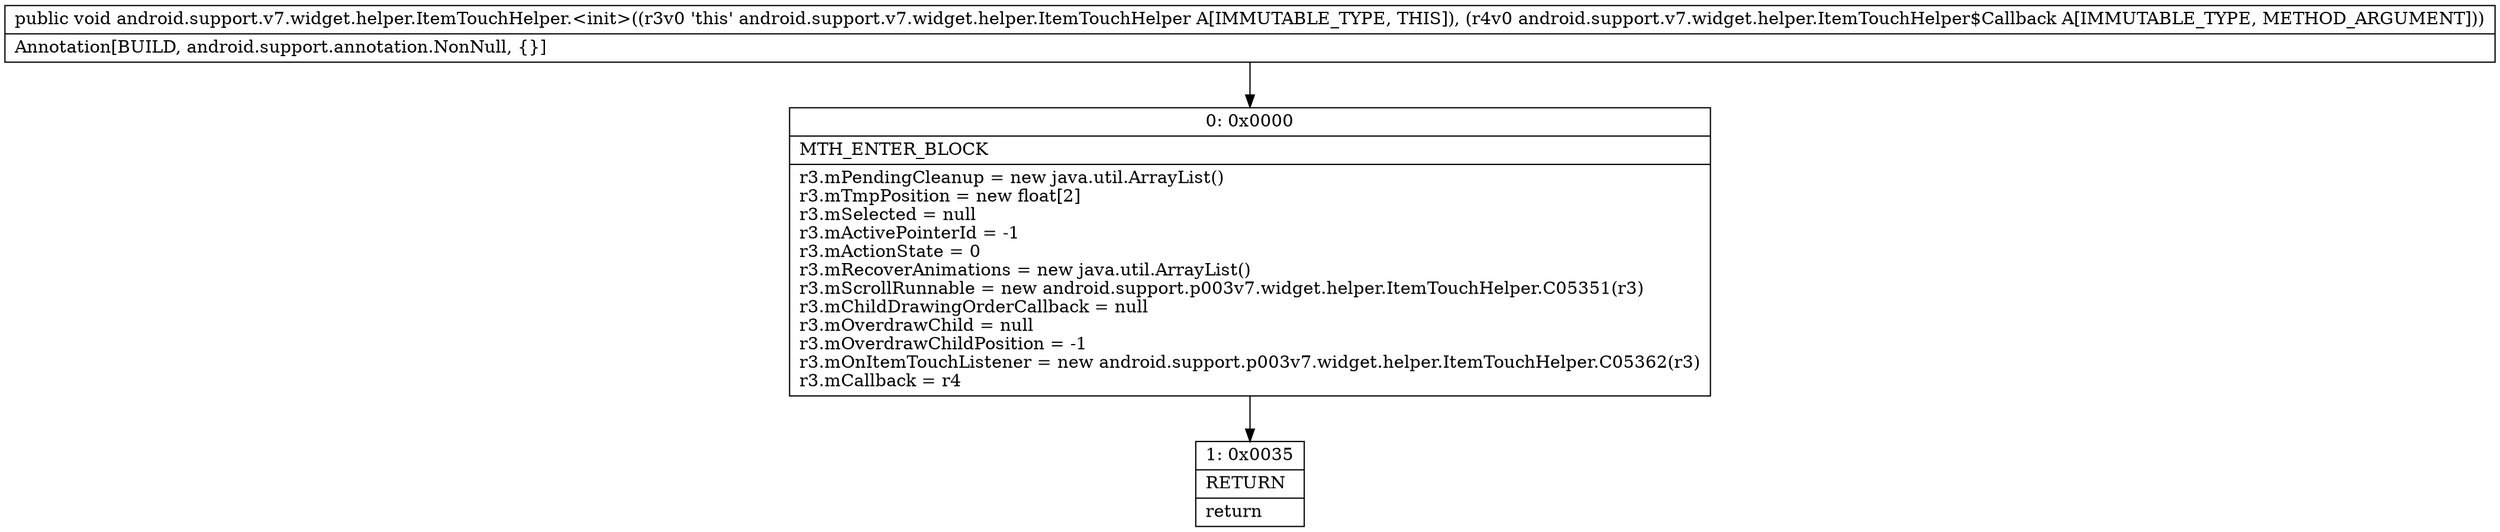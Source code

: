 digraph "CFG forandroid.support.v7.widget.helper.ItemTouchHelper.\<init\>(Landroid\/support\/v7\/widget\/helper\/ItemTouchHelper$Callback;)V" {
Node_0 [shape=record,label="{0\:\ 0x0000|MTH_ENTER_BLOCK\l|r3.mPendingCleanup = new java.util.ArrayList()\lr3.mTmpPosition = new float[2]\lr3.mSelected = null\lr3.mActivePointerId = \-1\lr3.mActionState = 0\lr3.mRecoverAnimations = new java.util.ArrayList()\lr3.mScrollRunnable = new android.support.p003v7.widget.helper.ItemTouchHelper.C05351(r3)\lr3.mChildDrawingOrderCallback = null\lr3.mOverdrawChild = null\lr3.mOverdrawChildPosition = \-1\lr3.mOnItemTouchListener = new android.support.p003v7.widget.helper.ItemTouchHelper.C05362(r3)\lr3.mCallback = r4\l}"];
Node_1 [shape=record,label="{1\:\ 0x0035|RETURN\l|return\l}"];
MethodNode[shape=record,label="{public void android.support.v7.widget.helper.ItemTouchHelper.\<init\>((r3v0 'this' android.support.v7.widget.helper.ItemTouchHelper A[IMMUTABLE_TYPE, THIS]), (r4v0 android.support.v7.widget.helper.ItemTouchHelper$Callback A[IMMUTABLE_TYPE, METHOD_ARGUMENT]))  | Annotation[BUILD, android.support.annotation.NonNull, \{\}]\l}"];
MethodNode -> Node_0;
Node_0 -> Node_1;
}

